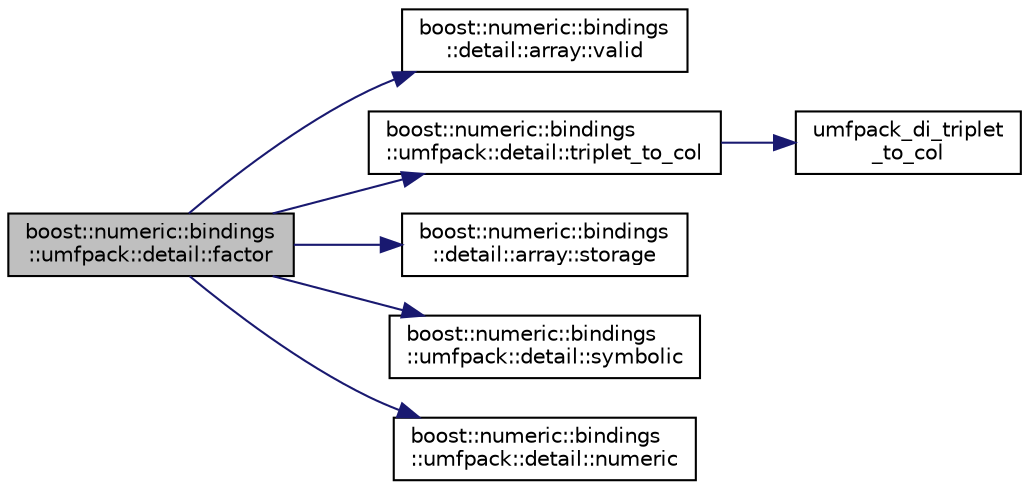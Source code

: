 digraph "boost::numeric::bindings::umfpack::detail::factor"
{
  edge [fontname="Helvetica",fontsize="10",labelfontname="Helvetica",labelfontsize="10"];
  node [fontname="Helvetica",fontsize="10",shape=record];
  rankdir="LR";
  Node15 [label="boost::numeric::bindings\l::umfpack::detail::factor",height=0.2,width=0.4,color="black", fillcolor="grey75", style="filled", fontcolor="black"];
  Node15 -> Node16 [color="midnightblue",fontsize="10",style="solid",fontname="Helvetica"];
  Node16 [label="boost::numeric::bindings\l::detail::array::valid",height=0.2,width=0.4,color="black", fillcolor="white", style="filled",URL="$dc/d6f/classboost_1_1numeric_1_1bindings_1_1detail_1_1array.html#a2663e7568256e96264861700f2237728"];
  Node15 -> Node17 [color="midnightblue",fontsize="10",style="solid",fontname="Helvetica"];
  Node17 [label="boost::numeric::bindings\l::umfpack::detail::triplet_to_col",height=0.2,width=0.4,color="black", fillcolor="white", style="filled",URL="$d1/d20/namespaceboost_1_1numeric_1_1bindings_1_1umfpack_1_1detail.html#a4e3a1b3adafd6a5444932669202f17f0"];
  Node17 -> Node18 [color="midnightblue",fontsize="10",style="solid",fontname="Helvetica"];
  Node18 [label="umfpack_di_triplet\l_to_col",height=0.2,width=0.4,color="black", fillcolor="white", style="filled",URL="$d5/dca/3rd_party_2_suite_sparse_2_u_m_f_p_a_c_k_2_include_2umfpack__triplet__to__col_8h.html#abab419ceb5edbcf620ed8ca8648f6d3f"];
  Node15 -> Node19 [color="midnightblue",fontsize="10",style="solid",fontname="Helvetica"];
  Node19 [label="boost::numeric::bindings\l::detail::array::storage",height=0.2,width=0.4,color="black", fillcolor="white", style="filled",URL="$dc/d6f/classboost_1_1numeric_1_1bindings_1_1detail_1_1array.html#a75434772764126db923d281f6dd47000"];
  Node15 -> Node20 [color="midnightblue",fontsize="10",style="solid",fontname="Helvetica"];
  Node20 [label="boost::numeric::bindings\l::umfpack::detail::symbolic",height=0.2,width=0.4,color="black", fillcolor="white", style="filled",URL="$d1/d20/namespaceboost_1_1numeric_1_1bindings_1_1umfpack_1_1detail.html#a911a27dfcb9872675d4d8e62b5cf7840"];
  Node15 -> Node21 [color="midnightblue",fontsize="10",style="solid",fontname="Helvetica"];
  Node21 [label="boost::numeric::bindings\l::umfpack::detail::numeric",height=0.2,width=0.4,color="black", fillcolor="white", style="filled",URL="$d1/d20/namespaceboost_1_1numeric_1_1bindings_1_1umfpack_1_1detail.html#a0e677fa9088426009ec6bcc280e18870"];
}
